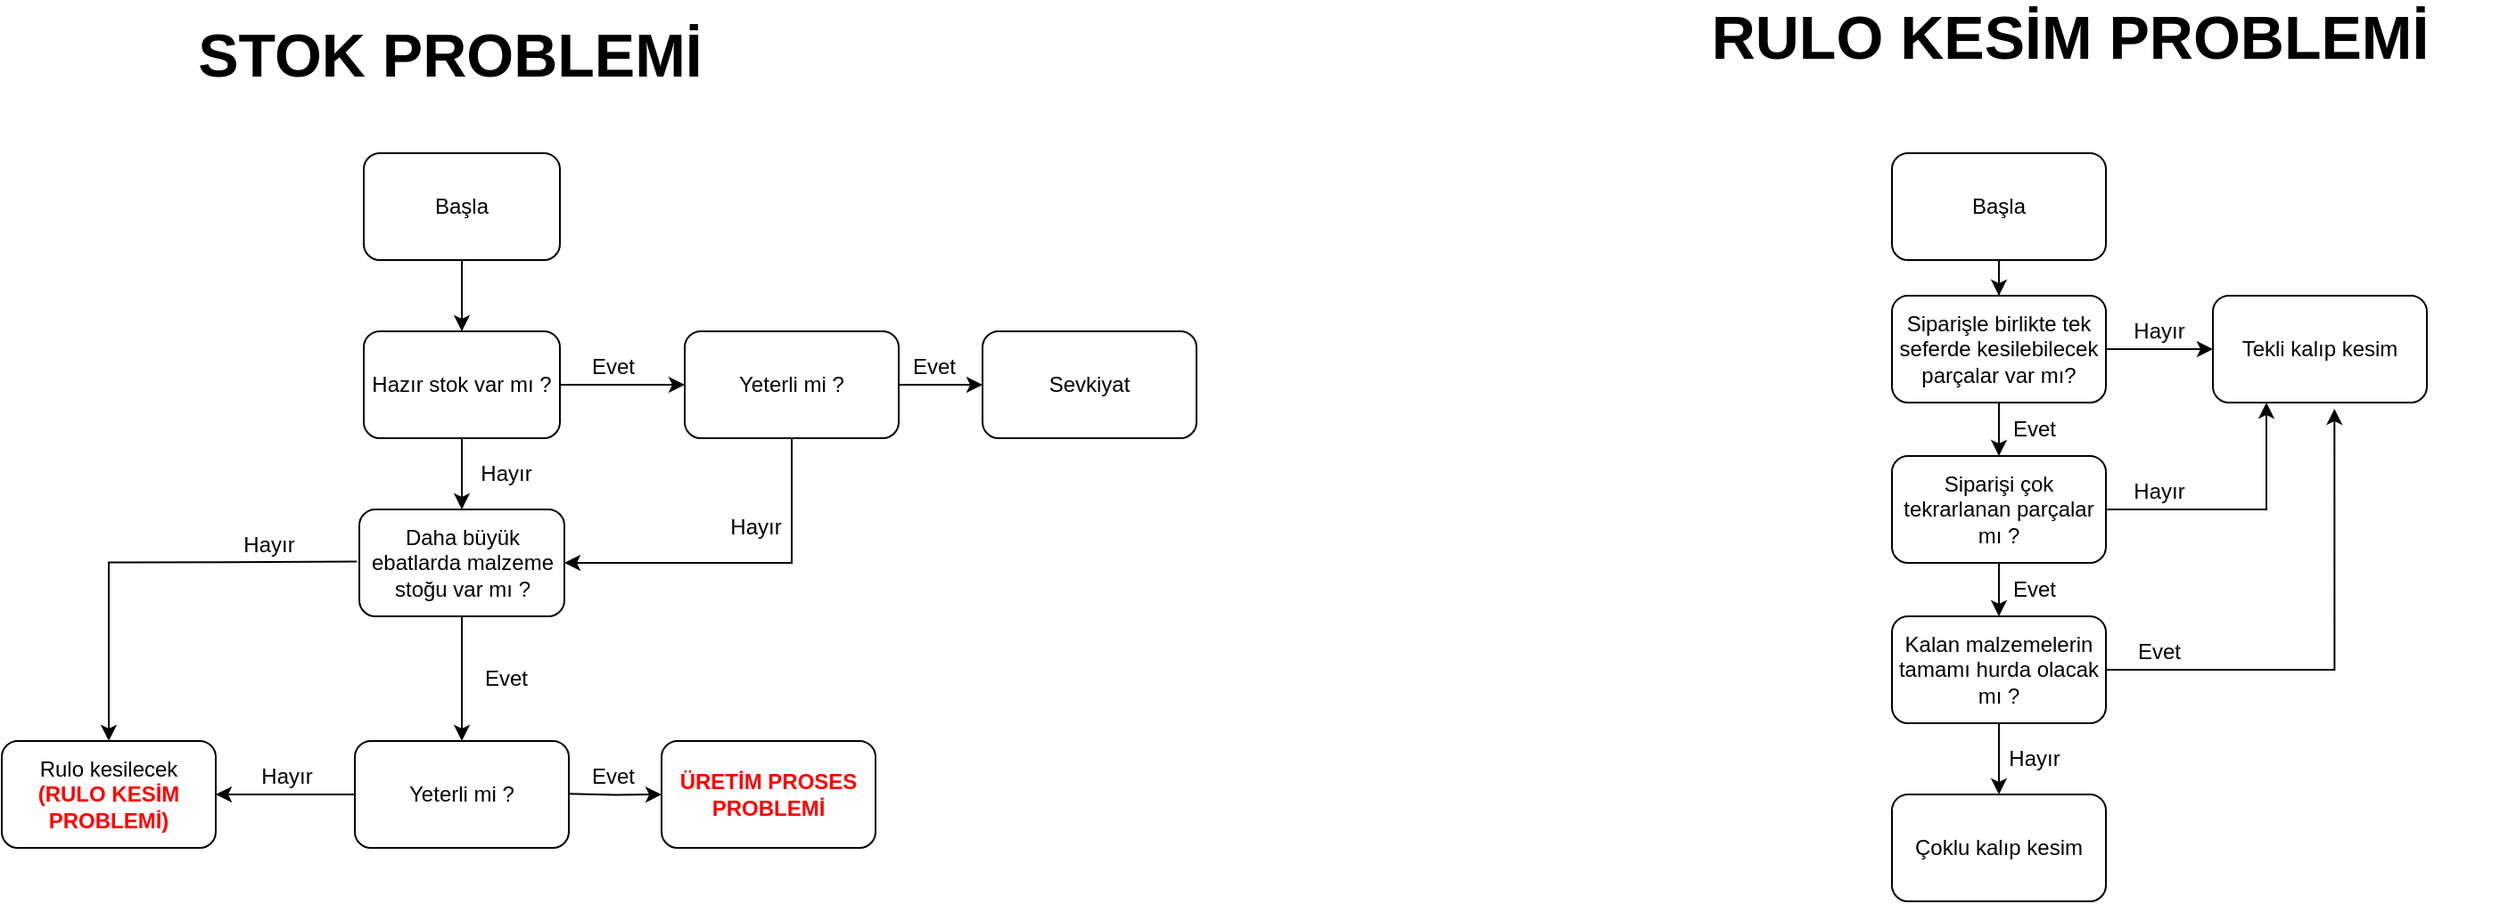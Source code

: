 <mxfile version="26.0.16">
  <diagram name="Sayfa -1" id="09Vlm7b3PNcZJvu82gig">
    <mxGraphModel dx="2261" dy="1941" grid="1" gridSize="10" guides="1" tooltips="1" connect="1" arrows="1" fold="1" page="1" pageScale="1" pageWidth="827" pageHeight="1169" math="0" shadow="0">
      <root>
        <mxCell id="0" />
        <mxCell id="1" parent="0" />
        <mxCell id="zQ9TkwUf__TTd-M5q0hD-3" value="" style="edgeStyle=orthogonalEdgeStyle;rounded=0;orthogonalLoop=1;jettySize=auto;html=1;" parent="1" source="zQ9TkwUf__TTd-M5q0hD-1" target="zQ9TkwUf__TTd-M5q0hD-2" edge="1">
          <mxGeometry relative="1" as="geometry" />
        </mxCell>
        <mxCell id="zQ9TkwUf__TTd-M5q0hD-5" value="" style="edgeStyle=orthogonalEdgeStyle;rounded=0;orthogonalLoop=1;jettySize=auto;html=1;" parent="1" source="zQ9TkwUf__TTd-M5q0hD-1" target="zQ9TkwUf__TTd-M5q0hD-4" edge="1">
          <mxGeometry relative="1" as="geometry" />
        </mxCell>
        <mxCell id="zQ9TkwUf__TTd-M5q0hD-1" value="Hazır stok var mı ?" style="rounded=1;whiteSpace=wrap;html=1;" parent="1" vertex="1">
          <mxGeometry x="-537" y="-700" width="110" height="60" as="geometry" />
        </mxCell>
        <mxCell id="zQ9TkwUf__TTd-M5q0hD-20" value="" style="edgeStyle=orthogonalEdgeStyle;rounded=0;orthogonalLoop=1;jettySize=auto;html=1;" parent="1" source="zQ9TkwUf__TTd-M5q0hD-2" target="zQ9TkwUf__TTd-M5q0hD-19" edge="1">
          <mxGeometry relative="1" as="geometry" />
        </mxCell>
        <mxCell id="zQ9TkwUf__TTd-M5q0hD-2" value="Daha büyük ebatlarda malzeme stoğu var mı ?" style="whiteSpace=wrap;html=1;rounded=1;" parent="1" vertex="1">
          <mxGeometry x="-539.5" y="-600" width="115" height="60" as="geometry" />
        </mxCell>
        <mxCell id="zQ9TkwUf__TTd-M5q0hD-11" value="" style="edgeStyle=orthogonalEdgeStyle;rounded=0;orthogonalLoop=1;jettySize=auto;html=1;entryX=1;entryY=0.5;entryDx=0;entryDy=0;" parent="1" source="zQ9TkwUf__TTd-M5q0hD-4" target="zQ9TkwUf__TTd-M5q0hD-2" edge="1">
          <mxGeometry relative="1" as="geometry">
            <mxPoint x="-297" y="-560" as="targetPoint" />
            <Array as="points">
              <mxPoint x="-297" y="-570" />
            </Array>
          </mxGeometry>
        </mxCell>
        <mxCell id="lXh-9dne4taOC0ks2nlC-4" value="" style="edgeStyle=orthogonalEdgeStyle;rounded=0;orthogonalLoop=1;jettySize=auto;html=1;" edge="1" parent="1" source="zQ9TkwUf__TTd-M5q0hD-4" target="lXh-9dne4taOC0ks2nlC-3">
          <mxGeometry relative="1" as="geometry" />
        </mxCell>
        <mxCell id="zQ9TkwUf__TTd-M5q0hD-4" value="Yeterli mi ?" style="whiteSpace=wrap;html=1;rounded=1;" parent="1" vertex="1">
          <mxGeometry x="-357" y="-700" width="120" height="60" as="geometry" />
        </mxCell>
        <mxCell id="zQ9TkwUf__TTd-M5q0hD-6" value="Evet" style="text;html=1;align=center;verticalAlign=middle;whiteSpace=wrap;rounded=0;" parent="1" vertex="1">
          <mxGeometry x="-417" y="-690" width="40" height="20" as="geometry" />
        </mxCell>
        <mxCell id="zQ9TkwUf__TTd-M5q0hD-7" value="Hayır" style="text;html=1;align=center;verticalAlign=middle;whiteSpace=wrap;rounded=0;" parent="1" vertex="1">
          <mxGeometry x="-477" y="-630" width="40" height="20" as="geometry" />
        </mxCell>
        <mxCell id="zQ9TkwUf__TTd-M5q0hD-8" value="&lt;b&gt;&lt;font style=&quot;color: rgb(255, 0, 0);&quot;&gt;ÜRETİM PROSES PROBLEMİ&lt;/font&gt;&lt;/b&gt;" style="whiteSpace=wrap;html=1;rounded=1;" parent="1" vertex="1">
          <mxGeometry x="-370" y="-470" width="120" height="60" as="geometry" />
        </mxCell>
        <mxCell id="zQ9TkwUf__TTd-M5q0hD-12" value="Evet" style="text;html=1;align=center;verticalAlign=middle;whiteSpace=wrap;rounded=0;" parent="1" vertex="1">
          <mxGeometry x="-237" y="-690" width="40" height="20" as="geometry" />
        </mxCell>
        <mxCell id="zQ9TkwUf__TTd-M5q0hD-13" value="Hayır" style="text;html=1;align=center;verticalAlign=middle;whiteSpace=wrap;rounded=0;" parent="1" vertex="1">
          <mxGeometry x="-337" y="-600" width="40" height="20" as="geometry" />
        </mxCell>
        <mxCell id="zQ9TkwUf__TTd-M5q0hD-15" value="Rulo kesilecek&lt;div&gt;&lt;b&gt;&lt;font style=&quot;color: light-dark(rgb(255, 0, 0), rgb(237, 237, 237));&quot;&gt;(RULO KESİM PROBLEMİ)&lt;/font&gt;&lt;/b&gt;&lt;/div&gt;" style="whiteSpace=wrap;html=1;rounded=1;" parent="1" vertex="1">
          <mxGeometry x="-740" y="-470" width="120" height="60" as="geometry" />
        </mxCell>
        <mxCell id="zQ9TkwUf__TTd-M5q0hD-25" value="" style="edgeStyle=orthogonalEdgeStyle;rounded=0;orthogonalLoop=1;jettySize=auto;html=1;entryX=1;entryY=0.5;entryDx=0;entryDy=0;" parent="1" source="zQ9TkwUf__TTd-M5q0hD-19" edge="1" target="zQ9TkwUf__TTd-M5q0hD-15">
          <mxGeometry relative="1" as="geometry">
            <mxPoint x="-610" y="-440" as="targetPoint" />
            <Array as="points" />
          </mxGeometry>
        </mxCell>
        <mxCell id="zQ9TkwUf__TTd-M5q0hD-19" value="Yeterli mi ?" style="whiteSpace=wrap;html=1;rounded=1;" parent="1" vertex="1">
          <mxGeometry x="-542" y="-470" width="120" height="60" as="geometry" />
        </mxCell>
        <mxCell id="zQ9TkwUf__TTd-M5q0hD-23" value="Hayır" style="text;html=1;align=center;verticalAlign=middle;whiteSpace=wrap;rounded=0;" parent="1" vertex="1">
          <mxGeometry x="-600" y="-460" width="40" height="20" as="geometry" />
        </mxCell>
        <mxCell id="zQ9TkwUf__TTd-M5q0hD-26" value="Evet" style="text;html=1;align=center;verticalAlign=middle;whiteSpace=wrap;rounded=0;" parent="1" vertex="1">
          <mxGeometry x="-477" y="-515" width="40" height="20" as="geometry" />
        </mxCell>
        <mxCell id="zQ9TkwUf__TTd-M5q0hD-29" value="" style="edgeStyle=orthogonalEdgeStyle;rounded=0;orthogonalLoop=1;jettySize=auto;html=1;entryX=0.5;entryY=0;entryDx=0;entryDy=0;" parent="1" source="zQ9TkwUf__TTd-M5q0hD-28" target="zQ9TkwUf__TTd-M5q0hD-1" edge="1">
          <mxGeometry relative="1" as="geometry" />
        </mxCell>
        <mxCell id="zQ9TkwUf__TTd-M5q0hD-28" value="Başla" style="rounded=1;whiteSpace=wrap;html=1;" parent="1" vertex="1">
          <mxGeometry x="-537" y="-800" width="110" height="60" as="geometry" />
        </mxCell>
        <mxCell id="zQ9TkwUf__TTd-M5q0hD-32" value="" style="edgeStyle=orthogonalEdgeStyle;rounded=0;orthogonalLoop=1;jettySize=auto;html=1;" parent="1" source="zQ9TkwUf__TTd-M5q0hD-30" target="zQ9TkwUf__TTd-M5q0hD-31" edge="1">
          <mxGeometry relative="1" as="geometry" />
        </mxCell>
        <mxCell id="zQ9TkwUf__TTd-M5q0hD-30" value="Başla" style="whiteSpace=wrap;html=1;rounded=1;" parent="1" vertex="1">
          <mxGeometry x="320" y="-800" width="120" height="60" as="geometry" />
        </mxCell>
        <mxCell id="zQ9TkwUf__TTd-M5q0hD-35" value="" style="edgeStyle=orthogonalEdgeStyle;rounded=0;orthogonalLoop=1;jettySize=auto;html=1;" parent="1" source="zQ9TkwUf__TTd-M5q0hD-31" target="zQ9TkwUf__TTd-M5q0hD-34" edge="1">
          <mxGeometry relative="1" as="geometry" />
        </mxCell>
        <mxCell id="zQ9TkwUf__TTd-M5q0hD-37" value="" style="edgeStyle=orthogonalEdgeStyle;rounded=0;orthogonalLoop=1;jettySize=auto;html=1;" parent="1" source="zQ9TkwUf__TTd-M5q0hD-31" target="zQ9TkwUf__TTd-M5q0hD-36" edge="1">
          <mxGeometry relative="1" as="geometry" />
        </mxCell>
        <mxCell id="zQ9TkwUf__TTd-M5q0hD-31" value="Siparişle birlikte tek seferde kesilebilecek parçalar var mı?" style="whiteSpace=wrap;html=1;rounded=1;" parent="1" vertex="1">
          <mxGeometry x="320" y="-720" width="120" height="60" as="geometry" />
        </mxCell>
        <mxCell id="zQ9TkwUf__TTd-M5q0hD-33" value="STOK PROBLEMİ" style="text;html=1;align=center;verticalAlign=middle;whiteSpace=wrap;rounded=0;fontSize=34;fontStyle=1" parent="1" vertex="1">
          <mxGeometry x="-641.5" y="-870" width="304.5" height="30" as="geometry" />
        </mxCell>
        <mxCell id="zQ9TkwUf__TTd-M5q0hD-42" value="" style="edgeStyle=orthogonalEdgeStyle;rounded=0;orthogonalLoop=1;jettySize=auto;html=1;entryX=0.25;entryY=1;entryDx=0;entryDy=0;" parent="1" source="zQ9TkwUf__TTd-M5q0hD-34" target="zQ9TkwUf__TTd-M5q0hD-36" edge="1">
          <mxGeometry relative="1" as="geometry">
            <mxPoint x="500" y="-600" as="targetPoint" />
          </mxGeometry>
        </mxCell>
        <mxCell id="zQ9TkwUf__TTd-M5q0hD-44" value="" style="edgeStyle=orthogonalEdgeStyle;rounded=0;orthogonalLoop=1;jettySize=auto;html=1;" parent="1" source="zQ9TkwUf__TTd-M5q0hD-34" target="zQ9TkwUf__TTd-M5q0hD-43" edge="1">
          <mxGeometry relative="1" as="geometry" />
        </mxCell>
        <mxCell id="zQ9TkwUf__TTd-M5q0hD-34" value="Siparişi çok tekrarlanan parçalar mı ?" style="whiteSpace=wrap;html=1;rounded=1;" parent="1" vertex="1">
          <mxGeometry x="320" y="-630" width="120" height="60" as="geometry" />
        </mxCell>
        <mxCell id="zQ9TkwUf__TTd-M5q0hD-36" value="Tekli kalıp kesim" style="whiteSpace=wrap;html=1;rounded=1;" parent="1" vertex="1">
          <mxGeometry x="500" y="-720" width="120" height="60" as="geometry" />
        </mxCell>
        <mxCell id="zQ9TkwUf__TTd-M5q0hD-38" value="Hayır" style="text;html=1;align=center;verticalAlign=middle;whiteSpace=wrap;rounded=0;" parent="1" vertex="1">
          <mxGeometry x="450" y="-710" width="40" height="20" as="geometry" />
        </mxCell>
        <mxCell id="zQ9TkwUf__TTd-M5q0hD-39" value="Evet" style="text;html=1;align=center;verticalAlign=middle;whiteSpace=wrap;rounded=0;" parent="1" vertex="1">
          <mxGeometry x="380" y="-655" width="40" height="20" as="geometry" />
        </mxCell>
        <mxCell id="zQ9TkwUf__TTd-M5q0hD-40" value="RULO KESİM PROBLEMİ" style="text;html=1;align=center;verticalAlign=middle;whiteSpace=wrap;rounded=0;fontSize=34;fontStyle=1" parent="1" vertex="1">
          <mxGeometry x="180" y="-880" width="480" height="30" as="geometry" />
        </mxCell>
        <mxCell id="zQ9TkwUf__TTd-M5q0hD-48" value="" style="edgeStyle=orthogonalEdgeStyle;rounded=0;orthogonalLoop=1;jettySize=auto;html=1;entryX=0.568;entryY=1.058;entryDx=0;entryDy=0;entryPerimeter=0;" parent="1" source="zQ9TkwUf__TTd-M5q0hD-43" target="zQ9TkwUf__TTd-M5q0hD-36" edge="1">
          <mxGeometry relative="1" as="geometry">
            <mxPoint x="500" y="-510" as="targetPoint" />
          </mxGeometry>
        </mxCell>
        <mxCell id="zQ9TkwUf__TTd-M5q0hD-51" value="" style="edgeStyle=orthogonalEdgeStyle;rounded=0;orthogonalLoop=1;jettySize=auto;html=1;" parent="1" source="zQ9TkwUf__TTd-M5q0hD-43" target="zQ9TkwUf__TTd-M5q0hD-50" edge="1">
          <mxGeometry relative="1" as="geometry" />
        </mxCell>
        <mxCell id="zQ9TkwUf__TTd-M5q0hD-43" value="Kalan malzemelerin tamamı hurda olacak mı ?" style="whiteSpace=wrap;html=1;rounded=1;" parent="1" vertex="1">
          <mxGeometry x="320" y="-540" width="120" height="60" as="geometry" />
        </mxCell>
        <mxCell id="zQ9TkwUf__TTd-M5q0hD-45" value="Evet" style="text;html=1;align=center;verticalAlign=middle;whiteSpace=wrap;rounded=0;" parent="1" vertex="1">
          <mxGeometry x="380" y="-565" width="40" height="20" as="geometry" />
        </mxCell>
        <mxCell id="zQ9TkwUf__TTd-M5q0hD-46" value="Hayır" style="text;html=1;align=center;verticalAlign=middle;whiteSpace=wrap;rounded=0;" parent="1" vertex="1">
          <mxGeometry x="450" y="-620" width="40" height="20" as="geometry" />
        </mxCell>
        <mxCell id="zQ9TkwUf__TTd-M5q0hD-49" value="Evet" style="text;html=1;align=center;verticalAlign=middle;whiteSpace=wrap;rounded=0;" parent="1" vertex="1">
          <mxGeometry x="450" y="-530" width="40" height="20" as="geometry" />
        </mxCell>
        <mxCell id="zQ9TkwUf__TTd-M5q0hD-50" value="Çoklu kalıp kesim" style="whiteSpace=wrap;html=1;rounded=1;" parent="1" vertex="1">
          <mxGeometry x="320" y="-440" width="120" height="60" as="geometry" />
        </mxCell>
        <mxCell id="zQ9TkwUf__TTd-M5q0hD-52" value="Hayır" style="text;html=1;align=center;verticalAlign=middle;whiteSpace=wrap;rounded=0;" parent="1" vertex="1">
          <mxGeometry x="380" y="-470" width="40" height="20" as="geometry" />
        </mxCell>
        <mxCell id="zQ9TkwUf__TTd-M5q0hD-57" value="Evet" style="text;html=1;align=center;verticalAlign=middle;whiteSpace=wrap;rounded=0;" parent="1" vertex="1">
          <mxGeometry x="-417" y="-460" width="40" height="20" as="geometry" />
        </mxCell>
        <mxCell id="lXh-9dne4taOC0ks2nlC-1" value="" style="edgeStyle=orthogonalEdgeStyle;rounded=0;orthogonalLoop=1;jettySize=auto;html=1;" edge="1" parent="1">
          <mxGeometry relative="1" as="geometry">
            <mxPoint x="-422" y="-440.34" as="sourcePoint" />
            <mxPoint x="-370" y="-440" as="targetPoint" />
          </mxGeometry>
        </mxCell>
        <mxCell id="lXh-9dne4taOC0ks2nlC-3" value="Sevkiyat" style="whiteSpace=wrap;html=1;rounded=1;" vertex="1" parent="1">
          <mxGeometry x="-190" y="-700" width="120" height="60" as="geometry" />
        </mxCell>
        <mxCell id="lXh-9dne4taOC0ks2nlC-5" value="" style="edgeStyle=orthogonalEdgeStyle;rounded=0;orthogonalLoop=1;jettySize=auto;html=1;entryX=0.5;entryY=0;entryDx=0;entryDy=0;" edge="1" parent="1" target="zQ9TkwUf__TTd-M5q0hD-15">
          <mxGeometry relative="1" as="geometry">
            <mxPoint x="-619" y="-570.69" as="targetPoint" />
            <mxPoint x="-541" y="-570.69" as="sourcePoint" />
            <Array as="points" />
          </mxGeometry>
        </mxCell>
        <mxCell id="lXh-9dne4taOC0ks2nlC-6" value="Hayır" style="text;html=1;align=center;verticalAlign=middle;whiteSpace=wrap;rounded=0;" vertex="1" parent="1">
          <mxGeometry x="-610" y="-590" width="40" height="20" as="geometry" />
        </mxCell>
      </root>
    </mxGraphModel>
  </diagram>
</mxfile>
